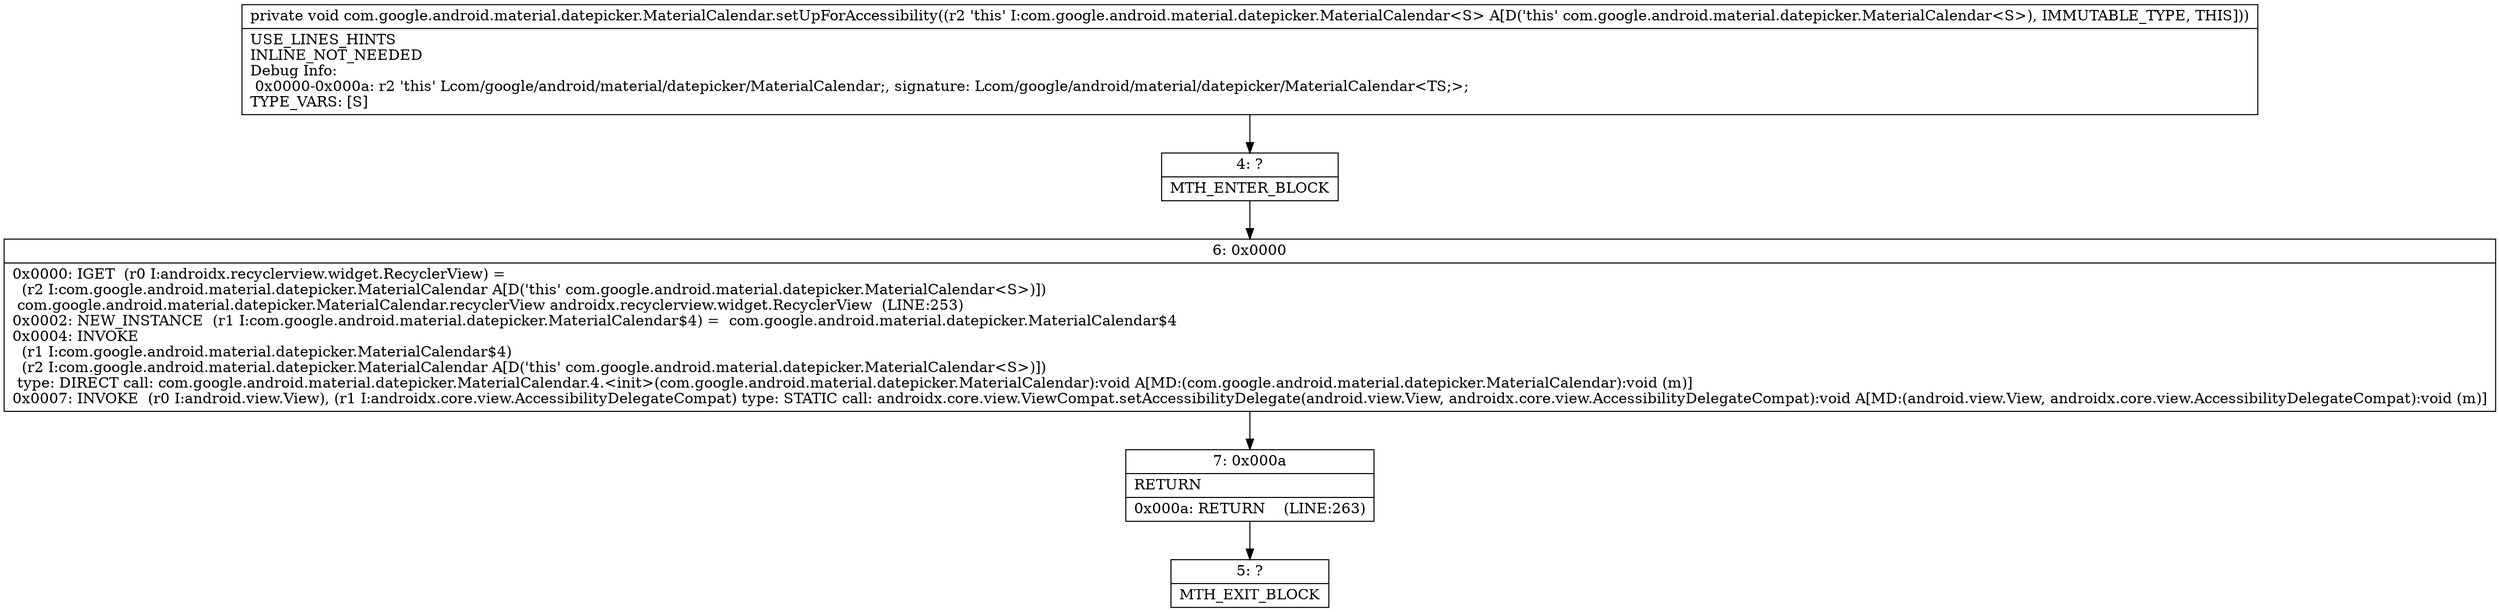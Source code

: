 digraph "CFG forcom.google.android.material.datepicker.MaterialCalendar.setUpForAccessibility()V" {
Node_4 [shape=record,label="{4\:\ ?|MTH_ENTER_BLOCK\l}"];
Node_6 [shape=record,label="{6\:\ 0x0000|0x0000: IGET  (r0 I:androidx.recyclerview.widget.RecyclerView) = \l  (r2 I:com.google.android.material.datepicker.MaterialCalendar A[D('this' com.google.android.material.datepicker.MaterialCalendar\<S\>)])\l com.google.android.material.datepicker.MaterialCalendar.recyclerView androidx.recyclerview.widget.RecyclerView  (LINE:253)\l0x0002: NEW_INSTANCE  (r1 I:com.google.android.material.datepicker.MaterialCalendar$4) =  com.google.android.material.datepicker.MaterialCalendar$4 \l0x0004: INVOKE  \l  (r1 I:com.google.android.material.datepicker.MaterialCalendar$4)\l  (r2 I:com.google.android.material.datepicker.MaterialCalendar A[D('this' com.google.android.material.datepicker.MaterialCalendar\<S\>)])\l type: DIRECT call: com.google.android.material.datepicker.MaterialCalendar.4.\<init\>(com.google.android.material.datepicker.MaterialCalendar):void A[MD:(com.google.android.material.datepicker.MaterialCalendar):void (m)]\l0x0007: INVOKE  (r0 I:android.view.View), (r1 I:androidx.core.view.AccessibilityDelegateCompat) type: STATIC call: androidx.core.view.ViewCompat.setAccessibilityDelegate(android.view.View, androidx.core.view.AccessibilityDelegateCompat):void A[MD:(android.view.View, androidx.core.view.AccessibilityDelegateCompat):void (m)]\l}"];
Node_7 [shape=record,label="{7\:\ 0x000a|RETURN\l|0x000a: RETURN    (LINE:263)\l}"];
Node_5 [shape=record,label="{5\:\ ?|MTH_EXIT_BLOCK\l}"];
MethodNode[shape=record,label="{private void com.google.android.material.datepicker.MaterialCalendar.setUpForAccessibility((r2 'this' I:com.google.android.material.datepicker.MaterialCalendar\<S\> A[D('this' com.google.android.material.datepicker.MaterialCalendar\<S\>), IMMUTABLE_TYPE, THIS]))  | USE_LINES_HINTS\lINLINE_NOT_NEEDED\lDebug Info:\l  0x0000\-0x000a: r2 'this' Lcom\/google\/android\/material\/datepicker\/MaterialCalendar;, signature: Lcom\/google\/android\/material\/datepicker\/MaterialCalendar\<TS;\>;\lTYPE_VARS: [S]\l}"];
MethodNode -> Node_4;Node_4 -> Node_6;
Node_6 -> Node_7;
Node_7 -> Node_5;
}

